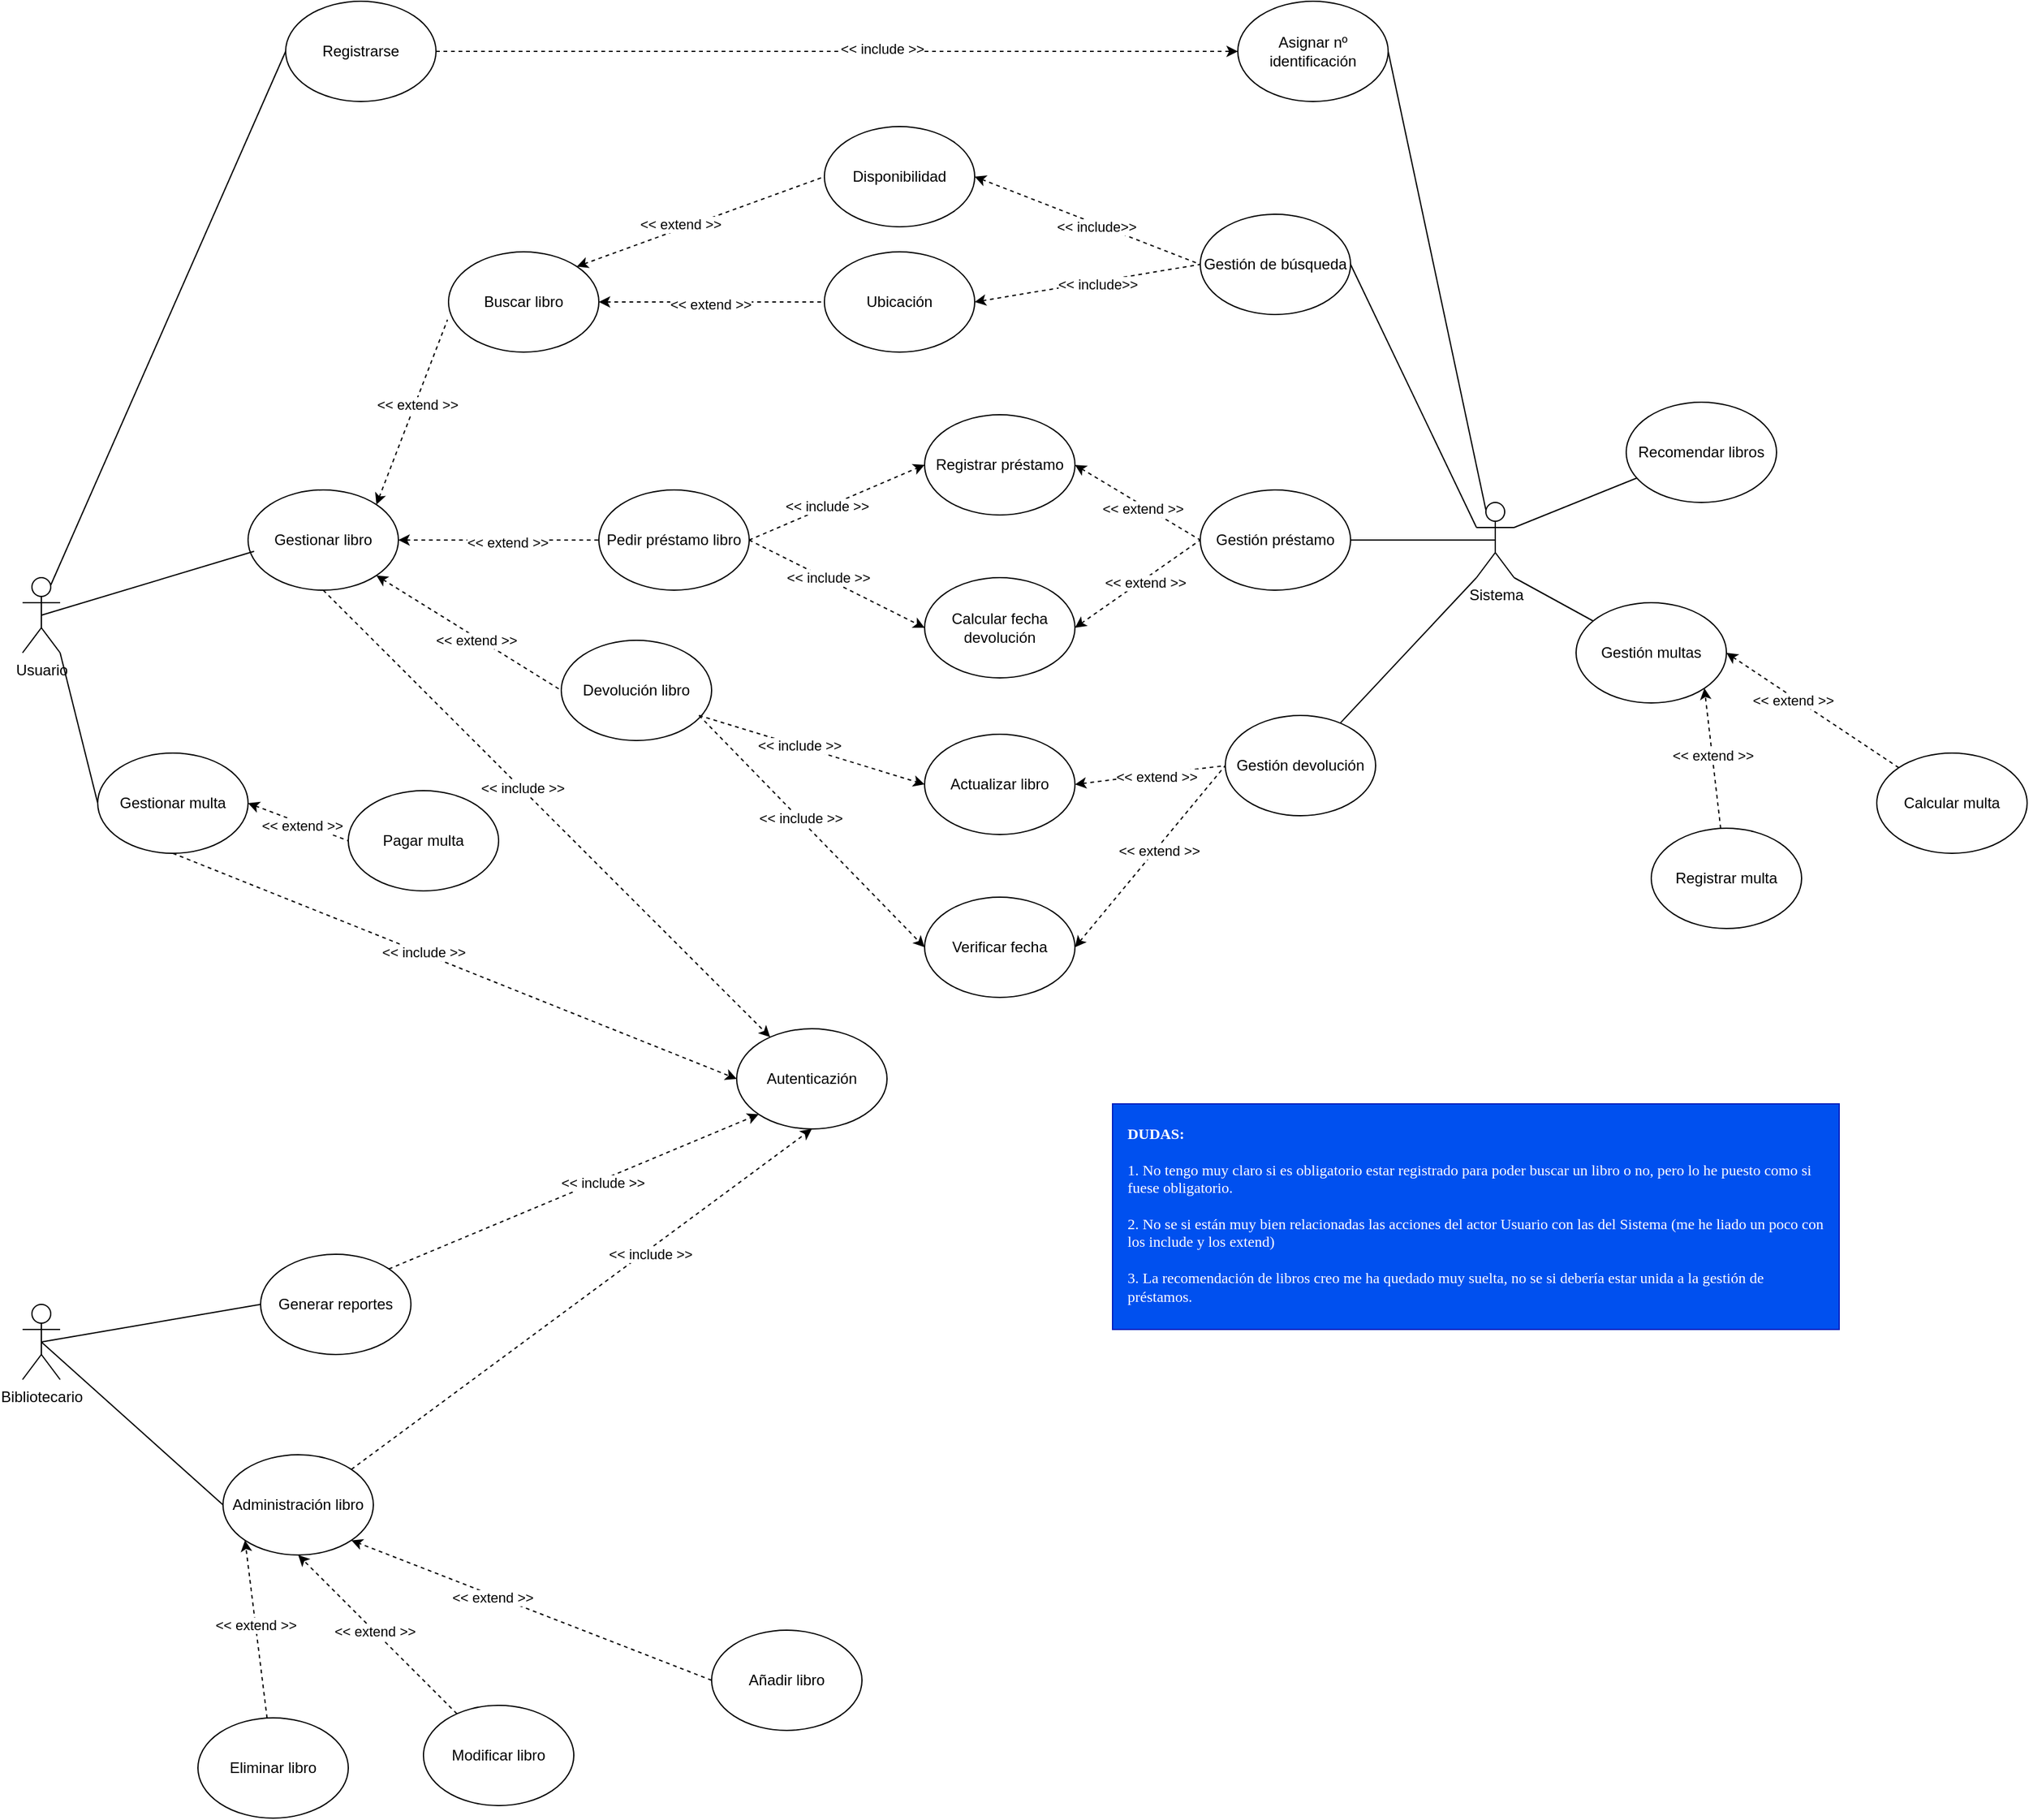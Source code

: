 <mxfile version="25.0.2">
  <diagram name="Página-1" id="cUuC6Gz3O_HACW127Klm">
    <mxGraphModel dx="1434" dy="2053" grid="1" gridSize="10" guides="1" tooltips="1" connect="1" arrows="1" fold="1" page="1" pageScale="1" pageWidth="827" pageHeight="1169" math="0" shadow="0">
      <root>
        <mxCell id="0" />
        <mxCell id="1" parent="0" />
        <mxCell id="R5uc6-CQnrBGBFZ5KooZ-49" style="rounded=0;orthogonalLoop=1;jettySize=auto;html=1;exitX=0.75;exitY=0.1;exitDx=0;exitDy=0;exitPerimeter=0;entryX=0;entryY=0.5;entryDx=0;entryDy=0;endArrow=none;endFill=0;" edge="1" parent="1" source="RJvG36Jgqyz68Tepp9Q1-1" target="R5uc6-CQnrBGBFZ5KooZ-47">
          <mxGeometry relative="1" as="geometry" />
        </mxCell>
        <mxCell id="RJvG36Jgqyz68Tepp9Q1-1" value="Usuario" style="shape=umlActor;verticalLabelPosition=bottom;verticalAlign=top;html=1;outlineConnect=0;" parent="1" vertex="1">
          <mxGeometry x="50" y="140" width="30" height="60" as="geometry" />
        </mxCell>
        <mxCell id="RJvG36Jgqyz68Tepp9Q1-2" value="Autenticazión" style="ellipse;whiteSpace=wrap;html=1;" parent="1" vertex="1">
          <mxGeometry x="620" y="500" width="120" height="80" as="geometry" />
        </mxCell>
        <mxCell id="t33CJA8208JYHmQ1H5E5-12" style="rounded=0;orthogonalLoop=1;jettySize=auto;html=1;exitX=0.5;exitY=1;exitDx=0;exitDy=0;dashed=1;" parent="1" source="t33CJA8208JYHmQ1H5E5-1" target="RJvG36Jgqyz68Tepp9Q1-2" edge="1">
          <mxGeometry relative="1" as="geometry" />
        </mxCell>
        <mxCell id="t33CJA8208JYHmQ1H5E5-13" value="&amp;lt;&amp;lt; include &amp;gt;&amp;gt;" style="edgeLabel;html=1;align=center;verticalAlign=middle;resizable=0;points=[];" parent="t33CJA8208JYHmQ1H5E5-12" vertex="1" connectable="0">
          <mxGeometry x="-0.114" y="1" relative="1" as="geometry">
            <mxPoint as="offset" />
          </mxGeometry>
        </mxCell>
        <mxCell id="t33CJA8208JYHmQ1H5E5-1" value="Gestionar libro" style="ellipse;whiteSpace=wrap;html=1;" parent="1" vertex="1">
          <mxGeometry x="230" y="70" width="120" height="80" as="geometry" />
        </mxCell>
        <mxCell id="R5uc6-CQnrBGBFZ5KooZ-57" style="rounded=0;orthogonalLoop=1;jettySize=auto;html=1;exitX=1;exitY=0;exitDx=0;exitDy=0;entryX=0;entryY=0.5;entryDx=0;entryDy=0;dashed=1;endArrow=none;endFill=0;startArrow=classic;startFill=1;" edge="1" parent="1" source="t33CJA8208JYHmQ1H5E5-2" target="R5uc6-CQnrBGBFZ5KooZ-55">
          <mxGeometry relative="1" as="geometry" />
        </mxCell>
        <mxCell id="R5uc6-CQnrBGBFZ5KooZ-60" value="&amp;lt;&amp;lt; extend &amp;gt;&amp;gt;" style="edgeLabel;html=1;align=center;verticalAlign=middle;resizable=0;points=[];" vertex="1" connectable="0" parent="R5uc6-CQnrBGBFZ5KooZ-57">
          <mxGeometry x="-0.147" y="4" relative="1" as="geometry">
            <mxPoint as="offset" />
          </mxGeometry>
        </mxCell>
        <mxCell id="R5uc6-CQnrBGBFZ5KooZ-58" style="rounded=0;orthogonalLoop=1;jettySize=auto;html=1;exitX=1;exitY=0.5;exitDx=0;exitDy=0;entryX=0;entryY=0.5;entryDx=0;entryDy=0;startArrow=classic;startFill=1;endArrow=none;endFill=0;dashed=1;" edge="1" parent="1" source="t33CJA8208JYHmQ1H5E5-2" target="R5uc6-CQnrBGBFZ5KooZ-56">
          <mxGeometry relative="1" as="geometry" />
        </mxCell>
        <mxCell id="R5uc6-CQnrBGBFZ5KooZ-59" value="&amp;lt;&amp;lt; extend &amp;gt;&amp;gt;" style="edgeLabel;html=1;align=center;verticalAlign=middle;resizable=0;points=[];" vertex="1" connectable="0" parent="R5uc6-CQnrBGBFZ5KooZ-58">
          <mxGeometry x="-0.018" y="-2" relative="1" as="geometry">
            <mxPoint as="offset" />
          </mxGeometry>
        </mxCell>
        <mxCell id="t33CJA8208JYHmQ1H5E5-2" value="Buscar libro" style="ellipse;whiteSpace=wrap;html=1;" parent="1" vertex="1">
          <mxGeometry x="390" y="-120" width="120" height="80" as="geometry" />
        </mxCell>
        <mxCell id="t33CJA8208JYHmQ1H5E5-3" value="Pedir préstamo libro" style="ellipse;whiteSpace=wrap;html=1;" parent="1" vertex="1">
          <mxGeometry x="510" y="70" width="120" height="80" as="geometry" />
        </mxCell>
        <mxCell id="t33CJA8208JYHmQ1H5E5-4" value="Devolución libro" style="ellipse;whiteSpace=wrap;html=1;" parent="1" vertex="1">
          <mxGeometry x="480" y="190" width="120" height="80" as="geometry" />
        </mxCell>
        <mxCell id="t33CJA8208JYHmQ1H5E5-5" value="Registrar préstamo" style="ellipse;whiteSpace=wrap;html=1;" parent="1" vertex="1">
          <mxGeometry x="770" y="10" width="120" height="80" as="geometry" />
        </mxCell>
        <mxCell id="t33CJA8208JYHmQ1H5E5-6" value="Calcular fecha devolución" style="ellipse;whiteSpace=wrap;html=1;" parent="1" vertex="1">
          <mxGeometry x="770" y="140" width="120" height="80" as="geometry" />
        </mxCell>
        <mxCell id="R5uc6-CQnrBGBFZ5KooZ-52" style="rounded=0;orthogonalLoop=1;jettySize=auto;html=1;exitX=0.25;exitY=0.1;exitDx=0;exitDy=0;exitPerimeter=0;entryX=1;entryY=0.5;entryDx=0;entryDy=0;endArrow=none;endFill=0;" edge="1" parent="1" source="t33CJA8208JYHmQ1H5E5-8" target="R5uc6-CQnrBGBFZ5KooZ-48">
          <mxGeometry relative="1" as="geometry" />
        </mxCell>
        <mxCell id="R5uc6-CQnrBGBFZ5KooZ-53" style="rounded=0;orthogonalLoop=1;jettySize=auto;html=1;exitX=0;exitY=0.333;exitDx=0;exitDy=0;exitPerimeter=0;endArrow=none;endFill=0;entryX=1;entryY=0.5;entryDx=0;entryDy=0;" edge="1" parent="1" source="t33CJA8208JYHmQ1H5E5-8" target="R5uc6-CQnrBGBFZ5KooZ-54">
          <mxGeometry relative="1" as="geometry">
            <mxPoint x="960" y="-50" as="targetPoint" />
          </mxGeometry>
        </mxCell>
        <mxCell id="R5uc6-CQnrBGBFZ5KooZ-68" style="rounded=0;orthogonalLoop=1;jettySize=auto;html=1;exitX=1;exitY=0.333;exitDx=0;exitDy=0;exitPerimeter=0;endArrow=none;endFill=0;" edge="1" parent="1" source="t33CJA8208JYHmQ1H5E5-8" target="R5uc6-CQnrBGBFZ5KooZ-67">
          <mxGeometry relative="1" as="geometry" />
        </mxCell>
        <mxCell id="t33CJA8208JYHmQ1H5E5-8" value="Sistema" style="shape=umlActor;verticalLabelPosition=bottom;verticalAlign=top;html=1;outlineConnect=0;" parent="1" vertex="1">
          <mxGeometry x="1210.5" y="80" width="30" height="60" as="geometry" />
        </mxCell>
        <mxCell id="t33CJA8208JYHmQ1H5E5-9" value="Gestión préstamo" style="ellipse;whiteSpace=wrap;html=1;" parent="1" vertex="1">
          <mxGeometry x="990" y="70" width="120" height="80" as="geometry" />
        </mxCell>
        <mxCell id="t33CJA8208JYHmQ1H5E5-10" style="edgeStyle=orthogonalEdgeStyle;rounded=0;orthogonalLoop=1;jettySize=auto;html=1;entryX=0.5;entryY=0.5;entryDx=0;entryDy=0;entryPerimeter=0;endArrow=none;endFill=0;" parent="1" source="t33CJA8208JYHmQ1H5E5-9" target="t33CJA8208JYHmQ1H5E5-8" edge="1">
          <mxGeometry relative="1" as="geometry" />
        </mxCell>
        <mxCell id="t33CJA8208JYHmQ1H5E5-11" style="rounded=0;orthogonalLoop=1;jettySize=auto;html=1;exitX=0.5;exitY=0.5;exitDx=0;exitDy=0;exitPerimeter=0;entryX=0.04;entryY=0.613;entryDx=0;entryDy=0;entryPerimeter=0;endArrow=none;endFill=0;" parent="1" source="RJvG36Jgqyz68Tepp9Q1-1" target="t33CJA8208JYHmQ1H5E5-1" edge="1">
          <mxGeometry relative="1" as="geometry" />
        </mxCell>
        <mxCell id="t33CJA8208JYHmQ1H5E5-14" style="rounded=0;orthogonalLoop=1;jettySize=auto;html=1;exitX=1;exitY=0;exitDx=0;exitDy=0;entryX=-0.007;entryY=0.678;entryDx=0;entryDy=0;entryPerimeter=0;dashed=1;startArrow=classic;startFill=1;endArrow=none;endFill=0;" parent="1" source="t33CJA8208JYHmQ1H5E5-1" target="t33CJA8208JYHmQ1H5E5-2" edge="1">
          <mxGeometry relative="1" as="geometry" />
        </mxCell>
        <mxCell id="t33CJA8208JYHmQ1H5E5-15" value="&amp;lt;&amp;lt; extend &amp;gt;&amp;gt;" style="edgeLabel;html=1;align=center;verticalAlign=middle;resizable=0;points=[];" parent="t33CJA8208JYHmQ1H5E5-14" vertex="1" connectable="0">
          <mxGeometry x="0.087" y="-2" relative="1" as="geometry">
            <mxPoint as="offset" />
          </mxGeometry>
        </mxCell>
        <mxCell id="t33CJA8208JYHmQ1H5E5-16" style="rounded=0;orthogonalLoop=1;jettySize=auto;html=1;exitX=1;exitY=0.5;exitDx=0;exitDy=0;entryX=0;entryY=0.5;entryDx=0;entryDy=0;dashed=1;startArrow=classic;startFill=1;endArrow=none;endFill=0;" parent="1" source="t33CJA8208JYHmQ1H5E5-1" target="t33CJA8208JYHmQ1H5E5-3" edge="1">
          <mxGeometry relative="1" as="geometry">
            <mxPoint x="360" y="118" as="sourcePoint" />
            <mxPoint x="497" y="50" as="targetPoint" />
          </mxGeometry>
        </mxCell>
        <mxCell id="t33CJA8208JYHmQ1H5E5-17" value="&amp;lt;&amp;lt; extend &amp;gt;&amp;gt;" style="edgeLabel;html=1;align=center;verticalAlign=middle;resizable=0;points=[];" parent="t33CJA8208JYHmQ1H5E5-16" vertex="1" connectable="0">
          <mxGeometry x="0.087" y="-2" relative="1" as="geometry">
            <mxPoint as="offset" />
          </mxGeometry>
        </mxCell>
        <mxCell id="t33CJA8208JYHmQ1H5E5-18" style="rounded=0;orthogonalLoop=1;jettySize=auto;html=1;exitX=1;exitY=1;exitDx=0;exitDy=0;entryX=0;entryY=0.5;entryDx=0;entryDy=0;dashed=1;startArrow=classic;startFill=1;endArrow=none;endFill=0;" parent="1" source="t33CJA8208JYHmQ1H5E5-1" target="t33CJA8208JYHmQ1H5E5-4" edge="1">
          <mxGeometry relative="1" as="geometry">
            <mxPoint x="360" y="180" as="sourcePoint" />
            <mxPoint x="497" y="112" as="targetPoint" />
          </mxGeometry>
        </mxCell>
        <mxCell id="t33CJA8208JYHmQ1H5E5-19" value="&amp;lt;&amp;lt; extend &amp;gt;&amp;gt;" style="edgeLabel;html=1;align=center;verticalAlign=middle;resizable=0;points=[];" parent="t33CJA8208JYHmQ1H5E5-18" vertex="1" connectable="0">
          <mxGeometry x="0.087" y="-2" relative="1" as="geometry">
            <mxPoint as="offset" />
          </mxGeometry>
        </mxCell>
        <mxCell id="t33CJA8208JYHmQ1H5E5-20" style="rounded=0;orthogonalLoop=1;jettySize=auto;html=1;exitX=1;exitY=0.5;exitDx=0;exitDy=0;dashed=1;entryX=0;entryY=0.5;entryDx=0;entryDy=0;" parent="1" source="t33CJA8208JYHmQ1H5E5-3" target="t33CJA8208JYHmQ1H5E5-5" edge="1">
          <mxGeometry relative="1" as="geometry">
            <mxPoint x="730" y="110" as="sourcePoint" />
            <mxPoint x="762" y="270" as="targetPoint" />
          </mxGeometry>
        </mxCell>
        <mxCell id="t33CJA8208JYHmQ1H5E5-21" value="&amp;lt;&amp;lt; include &amp;gt;&amp;gt;" style="edgeLabel;html=1;align=center;verticalAlign=middle;resizable=0;points=[];" parent="t33CJA8208JYHmQ1H5E5-20" vertex="1" connectable="0">
          <mxGeometry x="-0.114" y="1" relative="1" as="geometry">
            <mxPoint as="offset" />
          </mxGeometry>
        </mxCell>
        <mxCell id="t33CJA8208JYHmQ1H5E5-22" style="rounded=0;orthogonalLoop=1;jettySize=auto;html=1;exitX=1;exitY=0.5;exitDx=0;exitDy=0;dashed=1;entryX=0;entryY=0.5;entryDx=0;entryDy=0;" parent="1" source="t33CJA8208JYHmQ1H5E5-3" target="t33CJA8208JYHmQ1H5E5-6" edge="1">
          <mxGeometry relative="1" as="geometry">
            <mxPoint x="680" y="150" as="sourcePoint" />
            <mxPoint x="712" y="310" as="targetPoint" />
          </mxGeometry>
        </mxCell>
        <mxCell id="t33CJA8208JYHmQ1H5E5-23" value="&amp;lt;&amp;lt; include &amp;gt;&amp;gt;" style="edgeLabel;html=1;align=center;verticalAlign=middle;resizable=0;points=[];" parent="t33CJA8208JYHmQ1H5E5-22" vertex="1" connectable="0">
          <mxGeometry x="-0.114" y="1" relative="1" as="geometry">
            <mxPoint as="offset" />
          </mxGeometry>
        </mxCell>
        <mxCell id="t33CJA8208JYHmQ1H5E5-24" style="rounded=0;orthogonalLoop=1;jettySize=auto;html=1;exitX=1;exitY=0.5;exitDx=0;exitDy=0;entryX=0;entryY=0.5;entryDx=0;entryDy=0;dashed=1;startArrow=classic;startFill=1;endArrow=none;endFill=0;" parent="1" source="t33CJA8208JYHmQ1H5E5-5" target="t33CJA8208JYHmQ1H5E5-9" edge="1">
          <mxGeometry relative="1" as="geometry">
            <mxPoint x="930" y="220" as="sourcePoint" />
            <mxPoint x="1090" y="220" as="targetPoint" />
          </mxGeometry>
        </mxCell>
        <mxCell id="t33CJA8208JYHmQ1H5E5-25" value="&amp;lt;&amp;lt; extend &amp;gt;&amp;gt;" style="edgeLabel;html=1;align=center;verticalAlign=middle;resizable=0;points=[];" parent="t33CJA8208JYHmQ1H5E5-24" vertex="1" connectable="0">
          <mxGeometry x="0.087" y="-2" relative="1" as="geometry">
            <mxPoint as="offset" />
          </mxGeometry>
        </mxCell>
        <mxCell id="t33CJA8208JYHmQ1H5E5-26" style="rounded=0;orthogonalLoop=1;jettySize=auto;html=1;exitX=1;exitY=0.5;exitDx=0;exitDy=0;entryX=0;entryY=0.5;entryDx=0;entryDy=0;dashed=1;startArrow=classic;startFill=1;endArrow=none;endFill=0;" parent="1" source="t33CJA8208JYHmQ1H5E5-6" target="t33CJA8208JYHmQ1H5E5-9" edge="1">
          <mxGeometry relative="1" as="geometry">
            <mxPoint x="930" y="229.5" as="sourcePoint" />
            <mxPoint x="1090" y="229.5" as="targetPoint" />
          </mxGeometry>
        </mxCell>
        <mxCell id="t33CJA8208JYHmQ1H5E5-27" value="&amp;lt;&amp;lt; extend &amp;gt;&amp;gt;" style="edgeLabel;html=1;align=center;verticalAlign=middle;resizable=0;points=[];" parent="t33CJA8208JYHmQ1H5E5-26" vertex="1" connectable="0">
          <mxGeometry x="0.087" y="-2" relative="1" as="geometry">
            <mxPoint as="offset" />
          </mxGeometry>
        </mxCell>
        <mxCell id="t33CJA8208JYHmQ1H5E5-28" value="Actualizar libro" style="ellipse;whiteSpace=wrap;html=1;" parent="1" vertex="1">
          <mxGeometry x="770" y="265" width="120" height="80" as="geometry" />
        </mxCell>
        <mxCell id="t33CJA8208JYHmQ1H5E5-29" value="Verificar fecha" style="ellipse;whiteSpace=wrap;html=1;" parent="1" vertex="1">
          <mxGeometry x="770" y="395" width="120" height="80" as="geometry" />
        </mxCell>
        <mxCell id="t33CJA8208JYHmQ1H5E5-30" style="rounded=0;orthogonalLoop=1;jettySize=auto;html=1;exitX=1;exitY=0.5;exitDx=0;exitDy=0;dashed=1;entryX=0;entryY=0.5;entryDx=0;entryDy=0;" parent="1" target="t33CJA8208JYHmQ1H5E5-28" edge="1">
          <mxGeometry relative="1" as="geometry">
            <mxPoint x="590" y="250" as="sourcePoint" />
            <mxPoint x="762" y="525" as="targetPoint" />
          </mxGeometry>
        </mxCell>
        <mxCell id="t33CJA8208JYHmQ1H5E5-31" value="&amp;lt;&amp;lt; include &amp;gt;&amp;gt;" style="edgeLabel;html=1;align=center;verticalAlign=middle;resizable=0;points=[];" parent="t33CJA8208JYHmQ1H5E5-30" vertex="1" connectable="0">
          <mxGeometry x="-0.114" y="1" relative="1" as="geometry">
            <mxPoint as="offset" />
          </mxGeometry>
        </mxCell>
        <mxCell id="t33CJA8208JYHmQ1H5E5-32" style="rounded=0;orthogonalLoop=1;jettySize=auto;html=1;dashed=1;entryX=0;entryY=0.5;entryDx=0;entryDy=0;exitX=1;exitY=0.5;exitDx=0;exitDy=0;" parent="1" target="t33CJA8208JYHmQ1H5E5-29" edge="1">
          <mxGeometry relative="1" as="geometry">
            <mxPoint x="590" y="250" as="sourcePoint" />
            <mxPoint x="712" y="565" as="targetPoint" />
          </mxGeometry>
        </mxCell>
        <mxCell id="t33CJA8208JYHmQ1H5E5-33" value="&amp;lt;&amp;lt; include &amp;gt;&amp;gt;" style="edgeLabel;html=1;align=center;verticalAlign=middle;resizable=0;points=[];" parent="t33CJA8208JYHmQ1H5E5-32" vertex="1" connectable="0">
          <mxGeometry x="-0.114" y="1" relative="1" as="geometry">
            <mxPoint as="offset" />
          </mxGeometry>
        </mxCell>
        <mxCell id="t33CJA8208JYHmQ1H5E5-34" value="Gestión devolución" style="ellipse;whiteSpace=wrap;html=1;" parent="1" vertex="1">
          <mxGeometry x="1010" y="250" width="120" height="80" as="geometry" />
        </mxCell>
        <mxCell id="t33CJA8208JYHmQ1H5E5-35" style="rounded=0;orthogonalLoop=1;jettySize=auto;html=1;entryX=0;entryY=1;entryDx=0;entryDy=0;entryPerimeter=0;endArrow=none;endFill=0;" parent="1" source="t33CJA8208JYHmQ1H5E5-34" target="t33CJA8208JYHmQ1H5E5-8" edge="1">
          <mxGeometry relative="1" as="geometry">
            <mxPoint x="1246" y="370" as="targetPoint" />
          </mxGeometry>
        </mxCell>
        <mxCell id="t33CJA8208JYHmQ1H5E5-36" style="rounded=0;orthogonalLoop=1;jettySize=auto;html=1;exitX=1;exitY=0.5;exitDx=0;exitDy=0;entryX=0;entryY=0.5;entryDx=0;entryDy=0;dashed=1;startArrow=classic;startFill=1;endArrow=none;endFill=0;" parent="1" source="t33CJA8208JYHmQ1H5E5-28" target="t33CJA8208JYHmQ1H5E5-34" edge="1">
          <mxGeometry relative="1" as="geometry">
            <mxPoint x="910" y="310" as="sourcePoint" />
            <mxPoint x="1110" y="480" as="targetPoint" />
          </mxGeometry>
        </mxCell>
        <mxCell id="t33CJA8208JYHmQ1H5E5-37" value="&amp;lt;&amp;lt; extend &amp;gt;&amp;gt;" style="edgeLabel;html=1;align=center;verticalAlign=middle;resizable=0;points=[];" parent="t33CJA8208JYHmQ1H5E5-36" vertex="1" connectable="0">
          <mxGeometry x="0.087" y="-2" relative="1" as="geometry">
            <mxPoint as="offset" />
          </mxGeometry>
        </mxCell>
        <mxCell id="t33CJA8208JYHmQ1H5E5-38" style="rounded=0;orthogonalLoop=1;jettySize=auto;html=1;exitX=1;exitY=0.5;exitDx=0;exitDy=0;entryX=0;entryY=0.5;entryDx=0;entryDy=0;dashed=1;startArrow=classic;startFill=1;endArrow=none;endFill=0;" parent="1" source="t33CJA8208JYHmQ1H5E5-29" target="t33CJA8208JYHmQ1H5E5-34" edge="1">
          <mxGeometry relative="1" as="geometry">
            <mxPoint x="910" y="440" as="sourcePoint" />
            <mxPoint x="1110" y="489.5" as="targetPoint" />
          </mxGeometry>
        </mxCell>
        <mxCell id="t33CJA8208JYHmQ1H5E5-39" value="&amp;lt;&amp;lt; extend &amp;gt;&amp;gt;" style="edgeLabel;html=1;align=center;verticalAlign=middle;resizable=0;points=[];" parent="t33CJA8208JYHmQ1H5E5-38" vertex="1" connectable="0">
          <mxGeometry x="0.087" y="-2" relative="1" as="geometry">
            <mxPoint as="offset" />
          </mxGeometry>
        </mxCell>
        <mxCell id="t33CJA8208JYHmQ1H5E5-41" value="Gestionar multa" style="ellipse;whiteSpace=wrap;html=1;" parent="1" vertex="1">
          <mxGeometry x="110" y="280" width="120" height="80" as="geometry" />
        </mxCell>
        <mxCell id="t33CJA8208JYHmQ1H5E5-42" style="rounded=0;orthogonalLoop=1;jettySize=auto;html=1;exitX=1;exitY=1;exitDx=0;exitDy=0;exitPerimeter=0;endArrow=none;endFill=0;entryX=0;entryY=0.5;entryDx=0;entryDy=0;" parent="1" source="RJvG36Jgqyz68Tepp9Q1-1" target="t33CJA8208JYHmQ1H5E5-41" edge="1">
          <mxGeometry relative="1" as="geometry">
            <mxPoint x="65" y="510" as="sourcePoint" />
            <mxPoint x="290" y="460" as="targetPoint" />
          </mxGeometry>
        </mxCell>
        <mxCell id="t33CJA8208JYHmQ1H5E5-43" style="rounded=0;orthogonalLoop=1;jettySize=auto;html=1;dashed=1;entryX=0;entryY=0.5;entryDx=0;entryDy=0;exitX=0.5;exitY=1;exitDx=0;exitDy=0;" parent="1" source="t33CJA8208JYHmQ1H5E5-41" target="RJvG36Jgqyz68Tepp9Q1-2" edge="1">
          <mxGeometry relative="1" as="geometry">
            <mxPoint x="450" y="550" as="sourcePoint" />
            <mxPoint x="401.5" y="552" as="targetPoint" />
          </mxGeometry>
        </mxCell>
        <mxCell id="t33CJA8208JYHmQ1H5E5-44" value="&amp;lt;&amp;lt; include &amp;gt;&amp;gt;" style="edgeLabel;html=1;align=center;verticalAlign=middle;resizable=0;points=[];" parent="t33CJA8208JYHmQ1H5E5-43" vertex="1" connectable="0">
          <mxGeometry x="-0.114" y="1" relative="1" as="geometry">
            <mxPoint as="offset" />
          </mxGeometry>
        </mxCell>
        <mxCell id="t33CJA8208JYHmQ1H5E5-45" value="Gestión multas" style="ellipse;whiteSpace=wrap;html=1;" parent="1" vertex="1">
          <mxGeometry x="1290" y="160" width="120" height="80" as="geometry" />
        </mxCell>
        <mxCell id="t33CJA8208JYHmQ1H5E5-46" style="rounded=0;orthogonalLoop=1;jettySize=auto;html=1;endArrow=none;endFill=0;entryX=1;entryY=1;entryDx=0;entryDy=0;entryPerimeter=0;" parent="1" source="t33CJA8208JYHmQ1H5E5-45" target="t33CJA8208JYHmQ1H5E5-8" edge="1">
          <mxGeometry relative="1" as="geometry">
            <mxPoint x="1231" y="305" as="targetPoint" />
          </mxGeometry>
        </mxCell>
        <mxCell id="t33CJA8208JYHmQ1H5E5-50" style="rounded=0;orthogonalLoop=1;jettySize=auto;html=1;entryX=1;entryY=1;entryDx=0;entryDy=0;dashed=1;" parent="1" source="t33CJA8208JYHmQ1H5E5-47" target="t33CJA8208JYHmQ1H5E5-45" edge="1">
          <mxGeometry relative="1" as="geometry" />
        </mxCell>
        <mxCell id="R5uc6-CQnrBGBFZ5KooZ-5" value="&lt;span style=&quot;color: rgba(0, 0, 0, 0); font-family: monospace; font-size: 0px; text-align: start; background-color: rgb(27, 29, 30);&quot;&gt;%3CmxGraphModel%3E%3Croot%3E%3CmxCell%20id%3D%220%22%2F%3E%3CmxCell%20id%3D%221%22%20parent%3D%220%22%2F%3E%3CmxCell%20id%3D%222%22%20value%3D%22%26amp%3Blt%3B%26amp%3Blt%3B%20extend%20%26amp%3Bgt%3B%26amp%3Bgt%3B%22%20style%3D%22edgeLabel%3Bhtml%3D1%3Balign%3Dcenter%3BverticalAlign%3Dmiddle%3Bresizable%3D0%3Bpoints%3D%5B%5D%3B%22%20vertex%3D%221%22%20connectable%3D%220%22%20parent%3D%221%22%3E%3CmxGeometry%20x%3D%22425.436%22%20y%3D%22556.789%22%20as%3D%22geometry%22%2F%3E%3C%2FmxCell%3E%3C%2Froot%3E%3C%2FmxGraphModel%3E&lt;/span&gt;" style="edgeLabel;html=1;align=center;verticalAlign=middle;resizable=0;points=[];" vertex="1" connectable="0" parent="t33CJA8208JYHmQ1H5E5-50">
          <mxGeometry x="-0.053" relative="1" as="geometry">
            <mxPoint as="offset" />
          </mxGeometry>
        </mxCell>
        <mxCell id="R5uc6-CQnrBGBFZ5KooZ-6" value="&amp;lt;&amp;lt; extend &amp;gt;&amp;gt;" style="edgeLabel;html=1;align=center;verticalAlign=middle;resizable=0;points=[];" vertex="1" connectable="0" parent="t33CJA8208JYHmQ1H5E5-50">
          <mxGeometry x="0.045" relative="1" as="geometry">
            <mxPoint as="offset" />
          </mxGeometry>
        </mxCell>
        <mxCell id="t33CJA8208JYHmQ1H5E5-47" value="Registrar multa" style="ellipse;whiteSpace=wrap;html=1;" parent="1" vertex="1">
          <mxGeometry x="1350" y="340" width="120" height="80" as="geometry" />
        </mxCell>
        <mxCell id="t33CJA8208JYHmQ1H5E5-49" style="rounded=0;orthogonalLoop=1;jettySize=auto;html=1;entryX=1;entryY=0.5;entryDx=0;entryDy=0;dashed=1;" parent="1" source="t33CJA8208JYHmQ1H5E5-48" target="t33CJA8208JYHmQ1H5E5-45" edge="1">
          <mxGeometry relative="1" as="geometry" />
        </mxCell>
        <mxCell id="R5uc6-CQnrBGBFZ5KooZ-7" value="&amp;lt;&amp;lt; extend &amp;gt;&amp;gt;" style="edgeLabel;html=1;align=center;verticalAlign=middle;resizable=0;points=[];" vertex="1" connectable="0" parent="t33CJA8208JYHmQ1H5E5-49">
          <mxGeometry x="0.214" y="2" relative="1" as="geometry">
            <mxPoint as="offset" />
          </mxGeometry>
        </mxCell>
        <mxCell id="t33CJA8208JYHmQ1H5E5-48" value="Calcular multa" style="ellipse;whiteSpace=wrap;html=1;" parent="1" vertex="1">
          <mxGeometry x="1530" y="280" width="120" height="80" as="geometry" />
        </mxCell>
        <mxCell id="R5uc6-CQnrBGBFZ5KooZ-2" value="Pagar multa" style="ellipse;whiteSpace=wrap;html=1;" vertex="1" parent="1">
          <mxGeometry x="310" y="310" width="120" height="80" as="geometry" />
        </mxCell>
        <mxCell id="R5uc6-CQnrBGBFZ5KooZ-3" style="rounded=0;orthogonalLoop=1;jettySize=auto;html=1;exitX=1;exitY=0.5;exitDx=0;exitDy=0;entryX=0;entryY=0.5;entryDx=0;entryDy=0;dashed=1;startArrow=classic;startFill=1;endArrow=none;endFill=0;" edge="1" parent="1" source="t33CJA8208JYHmQ1H5E5-41" target="R5uc6-CQnrBGBFZ5KooZ-2">
          <mxGeometry relative="1" as="geometry">
            <mxPoint x="380" y="413" as="sourcePoint" />
            <mxPoint x="528" y="505" as="targetPoint" />
          </mxGeometry>
        </mxCell>
        <mxCell id="R5uc6-CQnrBGBFZ5KooZ-4" value="&amp;lt;&amp;lt; extend &amp;gt;&amp;gt;" style="edgeLabel;html=1;align=center;verticalAlign=middle;resizable=0;points=[];" vertex="1" connectable="0" parent="R5uc6-CQnrBGBFZ5KooZ-3">
          <mxGeometry x="0.087" y="-2" relative="1" as="geometry">
            <mxPoint as="offset" />
          </mxGeometry>
        </mxCell>
        <mxCell id="R5uc6-CQnrBGBFZ5KooZ-39" style="rounded=0;orthogonalLoop=1;jettySize=auto;html=1;exitX=0.5;exitY=0.5;exitDx=0;exitDy=0;exitPerimeter=0;entryX=0;entryY=0.5;entryDx=0;entryDy=0;endArrow=none;endFill=0;" edge="1" parent="1" source="R5uc6-CQnrBGBFZ5KooZ-24" target="R5uc6-CQnrBGBFZ5KooZ-27">
          <mxGeometry relative="1" as="geometry" />
        </mxCell>
        <mxCell id="R5uc6-CQnrBGBFZ5KooZ-41" style="rounded=0;orthogonalLoop=1;jettySize=auto;html=1;exitX=0.5;exitY=0.5;exitDx=0;exitDy=0;exitPerimeter=0;entryX=0;entryY=0.5;entryDx=0;entryDy=0;endArrow=none;endFill=0;" edge="1" parent="1" source="R5uc6-CQnrBGBFZ5KooZ-24" target="R5uc6-CQnrBGBFZ5KooZ-40">
          <mxGeometry relative="1" as="geometry" />
        </mxCell>
        <mxCell id="R5uc6-CQnrBGBFZ5KooZ-24" value="Bibliotecario" style="shape=umlActor;verticalLabelPosition=bottom;verticalAlign=top;html=1;" vertex="1" parent="1">
          <mxGeometry x="50" y="720" width="30" height="60" as="geometry" />
        </mxCell>
        <mxCell id="R5uc6-CQnrBGBFZ5KooZ-43" style="rounded=0;orthogonalLoop=1;jettySize=auto;html=1;exitX=1;exitY=0;exitDx=0;exitDy=0;entryX=0.5;entryY=1;entryDx=0;entryDy=0;dashed=1;" edge="1" parent="1" source="R5uc6-CQnrBGBFZ5KooZ-27" target="RJvG36Jgqyz68Tepp9Q1-2">
          <mxGeometry relative="1" as="geometry" />
        </mxCell>
        <mxCell id="R5uc6-CQnrBGBFZ5KooZ-46" value="&amp;lt;&amp;lt; include &amp;gt;&amp;gt;" style="edgeLabel;html=1;align=center;verticalAlign=middle;resizable=0;points=[];" vertex="1" connectable="0" parent="R5uc6-CQnrBGBFZ5KooZ-43">
          <mxGeometry x="0.286" y="-4" relative="1" as="geometry">
            <mxPoint as="offset" />
          </mxGeometry>
        </mxCell>
        <mxCell id="R5uc6-CQnrBGBFZ5KooZ-27" value="Administración libro" style="ellipse;whiteSpace=wrap;html=1;" vertex="1" parent="1">
          <mxGeometry x="210" y="840" width="120" height="80" as="geometry" />
        </mxCell>
        <mxCell id="R5uc6-CQnrBGBFZ5KooZ-28" style="rounded=0;orthogonalLoop=1;jettySize=auto;html=1;entryX=0.5;entryY=1;entryDx=0;entryDy=0;dashed=1;" edge="1" parent="1" source="R5uc6-CQnrBGBFZ5KooZ-31" target="R5uc6-CQnrBGBFZ5KooZ-27">
          <mxGeometry relative="1" as="geometry">
            <mxPoint x="232" y="808" as="targetPoint" />
          </mxGeometry>
        </mxCell>
        <mxCell id="R5uc6-CQnrBGBFZ5KooZ-29" value="&lt;span style=&quot;color: rgba(0, 0, 0, 0); font-family: monospace; font-size: 0px; text-align: start; background-color: rgb(27, 29, 30);&quot;&gt;%3CmxGraphModel%3E%3Croot%3E%3CmxCell%20id%3D%220%22%2F%3E%3CmxCell%20id%3D%221%22%20parent%3D%220%22%2F%3E%3CmxCell%20id%3D%222%22%20value%3D%22%26amp%3Blt%3B%26amp%3Blt%3B%20extend%20%26amp%3Bgt%3B%26amp%3Bgt%3B%22%20style%3D%22edgeLabel%3Bhtml%3D1%3Balign%3Dcenter%3BverticalAlign%3Dmiddle%3Bresizable%3D0%3Bpoints%3D%5B%5D%3B%22%20vertex%3D%221%22%20connectable%3D%220%22%20parent%3D%221%22%3E%3CmxGeometry%20x%3D%22425.436%22%20y%3D%22556.789%22%20as%3D%22geometry%22%2F%3E%3C%2FmxCell%3E%3C%2Froot%3E%3C%2FmxGraphModel%3E&lt;/span&gt;" style="edgeLabel;html=1;align=center;verticalAlign=middle;resizable=0;points=[];" vertex="1" connectable="0" parent="R5uc6-CQnrBGBFZ5KooZ-28">
          <mxGeometry x="-0.053" relative="1" as="geometry">
            <mxPoint as="offset" />
          </mxGeometry>
        </mxCell>
        <mxCell id="R5uc6-CQnrBGBFZ5KooZ-30" value="&amp;lt;&amp;lt; extend &amp;gt;&amp;gt;" style="edgeLabel;html=1;align=center;verticalAlign=middle;resizable=0;points=[];" vertex="1" connectable="0" parent="R5uc6-CQnrBGBFZ5KooZ-28">
          <mxGeometry x="0.045" relative="1" as="geometry">
            <mxPoint as="offset" />
          </mxGeometry>
        </mxCell>
        <mxCell id="R5uc6-CQnrBGBFZ5KooZ-31" value="Modificar libro" style="ellipse;whiteSpace=wrap;html=1;" vertex="1" parent="1">
          <mxGeometry x="370" y="1040" width="120" height="80" as="geometry" />
        </mxCell>
        <mxCell id="R5uc6-CQnrBGBFZ5KooZ-32" style="rounded=0;orthogonalLoop=1;jettySize=auto;html=1;dashed=1;entryX=1;entryY=1;entryDx=0;entryDy=0;exitX=0;exitY=0.5;exitDx=0;exitDy=0;" edge="1" parent="1" source="R5uc6-CQnrBGBFZ5KooZ-34" target="R5uc6-CQnrBGBFZ5KooZ-27">
          <mxGeometry relative="1" as="geometry">
            <mxPoint x="340" y="770" as="targetPoint" />
            <mxPoint x="438.255" y="829.752" as="sourcePoint" />
          </mxGeometry>
        </mxCell>
        <mxCell id="R5uc6-CQnrBGBFZ5KooZ-33" value="&amp;lt;&amp;lt; extend &amp;gt;&amp;gt;" style="edgeLabel;html=1;align=center;verticalAlign=middle;resizable=0;points=[];" vertex="1" connectable="0" parent="R5uc6-CQnrBGBFZ5KooZ-32">
          <mxGeometry x="0.214" y="2" relative="1" as="geometry">
            <mxPoint as="offset" />
          </mxGeometry>
        </mxCell>
        <mxCell id="R5uc6-CQnrBGBFZ5KooZ-34" value="Añadir libro" style="ellipse;whiteSpace=wrap;html=1;" vertex="1" parent="1">
          <mxGeometry x="600" y="980" width="120" height="80" as="geometry" />
        </mxCell>
        <mxCell id="R5uc6-CQnrBGBFZ5KooZ-35" style="rounded=0;orthogonalLoop=1;jettySize=auto;html=1;entryX=0;entryY=1;entryDx=0;entryDy=0;dashed=1;" edge="1" parent="1" source="R5uc6-CQnrBGBFZ5KooZ-38" target="R5uc6-CQnrBGBFZ5KooZ-27">
          <mxGeometry relative="1" as="geometry">
            <mxPoint x="-40" y="958" as="targetPoint" />
          </mxGeometry>
        </mxCell>
        <mxCell id="R5uc6-CQnrBGBFZ5KooZ-36" value="&lt;span style=&quot;color: rgba(0, 0, 0, 0); font-family: monospace; font-size: 0px; text-align: start; background-color: rgb(27, 29, 30);&quot;&gt;%3CmxGraphModel%3E%3Croot%3E%3CmxCell%20id%3D%220%22%2F%3E%3CmxCell%20id%3D%221%22%20parent%3D%220%22%2F%3E%3CmxCell%20id%3D%222%22%20value%3D%22%26amp%3Blt%3B%26amp%3Blt%3B%20extend%20%26amp%3Bgt%3B%26amp%3Bgt%3B%22%20style%3D%22edgeLabel%3Bhtml%3D1%3Balign%3Dcenter%3BverticalAlign%3Dmiddle%3Bresizable%3D0%3Bpoints%3D%5B%5D%3B%22%20vertex%3D%221%22%20connectable%3D%220%22%20parent%3D%221%22%3E%3CmxGeometry%20x%3D%22425.436%22%20y%3D%22556.789%22%20as%3D%22geometry%22%2F%3E%3C%2FmxCell%3E%3C%2Froot%3E%3C%2FmxGraphModel%3E&lt;/span&gt;" style="edgeLabel;html=1;align=center;verticalAlign=middle;resizable=0;points=[];" vertex="1" connectable="0" parent="R5uc6-CQnrBGBFZ5KooZ-35">
          <mxGeometry x="-0.053" relative="1" as="geometry">
            <mxPoint as="offset" />
          </mxGeometry>
        </mxCell>
        <mxCell id="R5uc6-CQnrBGBFZ5KooZ-37" value="&amp;lt;&amp;lt; extend &amp;gt;&amp;gt;" style="edgeLabel;html=1;align=center;verticalAlign=middle;resizable=0;points=[];" vertex="1" connectable="0" parent="R5uc6-CQnrBGBFZ5KooZ-35">
          <mxGeometry x="0.045" relative="1" as="geometry">
            <mxPoint as="offset" />
          </mxGeometry>
        </mxCell>
        <mxCell id="R5uc6-CQnrBGBFZ5KooZ-38" value="Eliminar libro" style="ellipse;whiteSpace=wrap;html=1;" vertex="1" parent="1">
          <mxGeometry x="190" y="1050" width="120" height="80" as="geometry" />
        </mxCell>
        <mxCell id="R5uc6-CQnrBGBFZ5KooZ-42" style="rounded=0;orthogonalLoop=1;jettySize=auto;html=1;exitX=1;exitY=0;exitDx=0;exitDy=0;entryX=0;entryY=1;entryDx=0;entryDy=0;dashed=1;" edge="1" parent="1" source="R5uc6-CQnrBGBFZ5KooZ-40" target="RJvG36Jgqyz68Tepp9Q1-2">
          <mxGeometry relative="1" as="geometry" />
        </mxCell>
        <mxCell id="R5uc6-CQnrBGBFZ5KooZ-45" value="&amp;lt;&amp;lt; include &amp;gt;&amp;gt;" style="edgeLabel;html=1;align=center;verticalAlign=middle;resizable=0;points=[];" vertex="1" connectable="0" parent="R5uc6-CQnrBGBFZ5KooZ-42">
          <mxGeometry x="0.149" y="-2" relative="1" as="geometry">
            <mxPoint as="offset" />
          </mxGeometry>
        </mxCell>
        <mxCell id="R5uc6-CQnrBGBFZ5KooZ-40" value="Generar reportes" style="ellipse;whiteSpace=wrap;html=1;" vertex="1" parent="1">
          <mxGeometry x="240" y="680" width="120" height="80" as="geometry" />
        </mxCell>
        <mxCell id="R5uc6-CQnrBGBFZ5KooZ-50" style="rounded=0;orthogonalLoop=1;jettySize=auto;html=1;exitX=1;exitY=0.5;exitDx=0;exitDy=0;entryX=0;entryY=0.5;entryDx=0;entryDy=0;dashed=1;" edge="1" parent="1" source="R5uc6-CQnrBGBFZ5KooZ-47" target="R5uc6-CQnrBGBFZ5KooZ-48">
          <mxGeometry relative="1" as="geometry" />
        </mxCell>
        <mxCell id="R5uc6-CQnrBGBFZ5KooZ-51" value="&amp;lt;&amp;lt; include &amp;gt;&amp;gt;" style="edgeLabel;html=1;align=center;verticalAlign=middle;resizable=0;points=[];" vertex="1" connectable="0" parent="R5uc6-CQnrBGBFZ5KooZ-50">
          <mxGeometry x="0.113" y="2" relative="1" as="geometry">
            <mxPoint as="offset" />
          </mxGeometry>
        </mxCell>
        <mxCell id="R5uc6-CQnrBGBFZ5KooZ-47" value="Registrarse" style="ellipse;whiteSpace=wrap;html=1;" vertex="1" parent="1">
          <mxGeometry x="260" y="-320" width="120" height="80" as="geometry" />
        </mxCell>
        <mxCell id="R5uc6-CQnrBGBFZ5KooZ-48" value="Asignar nº identificación" style="ellipse;whiteSpace=wrap;html=1;" vertex="1" parent="1">
          <mxGeometry x="1020" y="-320" width="120" height="80" as="geometry" />
        </mxCell>
        <mxCell id="R5uc6-CQnrBGBFZ5KooZ-54" value="Gestión de búsqueda" style="ellipse;whiteSpace=wrap;html=1;" vertex="1" parent="1">
          <mxGeometry x="990" y="-150" width="120" height="80" as="geometry" />
        </mxCell>
        <mxCell id="R5uc6-CQnrBGBFZ5KooZ-55" value="Disponibilidad" style="ellipse;whiteSpace=wrap;html=1;" vertex="1" parent="1">
          <mxGeometry x="690" y="-220" width="120" height="80" as="geometry" />
        </mxCell>
        <mxCell id="R5uc6-CQnrBGBFZ5KooZ-56" value="Ubicación" style="ellipse;whiteSpace=wrap;html=1;" vertex="1" parent="1">
          <mxGeometry x="690" y="-120" width="120" height="80" as="geometry" />
        </mxCell>
        <mxCell id="R5uc6-CQnrBGBFZ5KooZ-61" style="rounded=0;orthogonalLoop=1;jettySize=auto;html=1;exitX=1;exitY=0.5;exitDx=0;exitDy=0;dashed=1;startArrow=classic;startFill=1;endArrow=none;endFill=0;entryX=0;entryY=0.5;entryDx=0;entryDy=0;" edge="1" parent="1" source="R5uc6-CQnrBGBFZ5KooZ-55" target="R5uc6-CQnrBGBFZ5KooZ-54">
          <mxGeometry relative="1" as="geometry">
            <mxPoint x="860" y="-170" as="sourcePoint" />
            <mxPoint x="990" y="-80" as="targetPoint" />
          </mxGeometry>
        </mxCell>
        <mxCell id="R5uc6-CQnrBGBFZ5KooZ-62" value="&amp;lt;&amp;lt; include&amp;gt;&amp;gt;" style="edgeLabel;html=1;align=center;verticalAlign=middle;resizable=0;points=[];" vertex="1" connectable="0" parent="R5uc6-CQnrBGBFZ5KooZ-61">
          <mxGeometry x="0.087" y="-2" relative="1" as="geometry">
            <mxPoint as="offset" />
          </mxGeometry>
        </mxCell>
        <mxCell id="R5uc6-CQnrBGBFZ5KooZ-63" style="rounded=0;orthogonalLoop=1;jettySize=auto;html=1;exitX=1;exitY=0.5;exitDx=0;exitDy=0;entryX=0;entryY=0.5;entryDx=0;entryDy=0;dashed=1;startArrow=classic;startFill=1;endArrow=none;endFill=0;" edge="1" parent="1" source="R5uc6-CQnrBGBFZ5KooZ-56" target="R5uc6-CQnrBGBFZ5KooZ-54">
          <mxGeometry relative="1" as="geometry">
            <mxPoint x="860" y="-40" as="sourcePoint" />
            <mxPoint x="960" y="-110" as="targetPoint" />
          </mxGeometry>
        </mxCell>
        <mxCell id="R5uc6-CQnrBGBFZ5KooZ-64" value="&amp;lt;&amp;lt; include&amp;gt;&amp;gt;" style="edgeLabel;html=1;align=center;verticalAlign=middle;resizable=0;points=[];" vertex="1" connectable="0" parent="R5uc6-CQnrBGBFZ5KooZ-63">
          <mxGeometry x="0.087" y="-2" relative="1" as="geometry">
            <mxPoint as="offset" />
          </mxGeometry>
        </mxCell>
        <mxCell id="R5uc6-CQnrBGBFZ5KooZ-67" value="Recomendar libros" style="ellipse;whiteSpace=wrap;html=1;" vertex="1" parent="1">
          <mxGeometry x="1330" width="120" height="80" as="geometry" />
        </mxCell>
        <mxCell id="R5uc6-CQnrBGBFZ5KooZ-70" style="edgeStyle=orthogonalEdgeStyle;rounded=0;orthogonalLoop=1;jettySize=auto;html=1;exitX=0.5;exitY=1;exitDx=0;exitDy=0;" edge="1" parent="1" source="R5uc6-CQnrBGBFZ5KooZ-69">
          <mxGeometry relative="1" as="geometry">
            <mxPoint x="1210" y="740" as="targetPoint" />
          </mxGeometry>
        </mxCell>
        <mxCell id="R5uc6-CQnrBGBFZ5KooZ-69" value="&lt;b&gt;DUDAS:&lt;/b&gt;&lt;div&gt;&lt;br&gt;&lt;/div&gt;&lt;div&gt;1. No tengo muy claro si es obligatorio estar registrado para poder buscar un libro o no, pero lo he puesto como si fuese obligatorio.&lt;/div&gt;&lt;div&gt;&lt;br&gt;&lt;/div&gt;&lt;div&gt;2. No se si están muy bien relacionadas las acciones del actor Usuario con las del Sistema (me he liado un poco con los include y los extend)&lt;/div&gt;&lt;div&gt;&lt;br&gt;&lt;/div&gt;&lt;div&gt;3. La recomendación de libros creo me ha quedado muy suelta, no se si debería estar unida a la gestión de préstamos.&lt;/div&gt;" style="rounded=0;whiteSpace=wrap;html=1;align=left;verticalAlign=top;spacingLeft=10;spacingBottom=10;spacingRight=10;spacingTop=10;fillColor=#0050ef;fontColor=#ffffff;strokeColor=#001DBC;fontFamily=Verdana;" vertex="1" parent="1">
          <mxGeometry x="920" y="560" width="580" height="180" as="geometry" />
        </mxCell>
      </root>
    </mxGraphModel>
  </diagram>
</mxfile>
